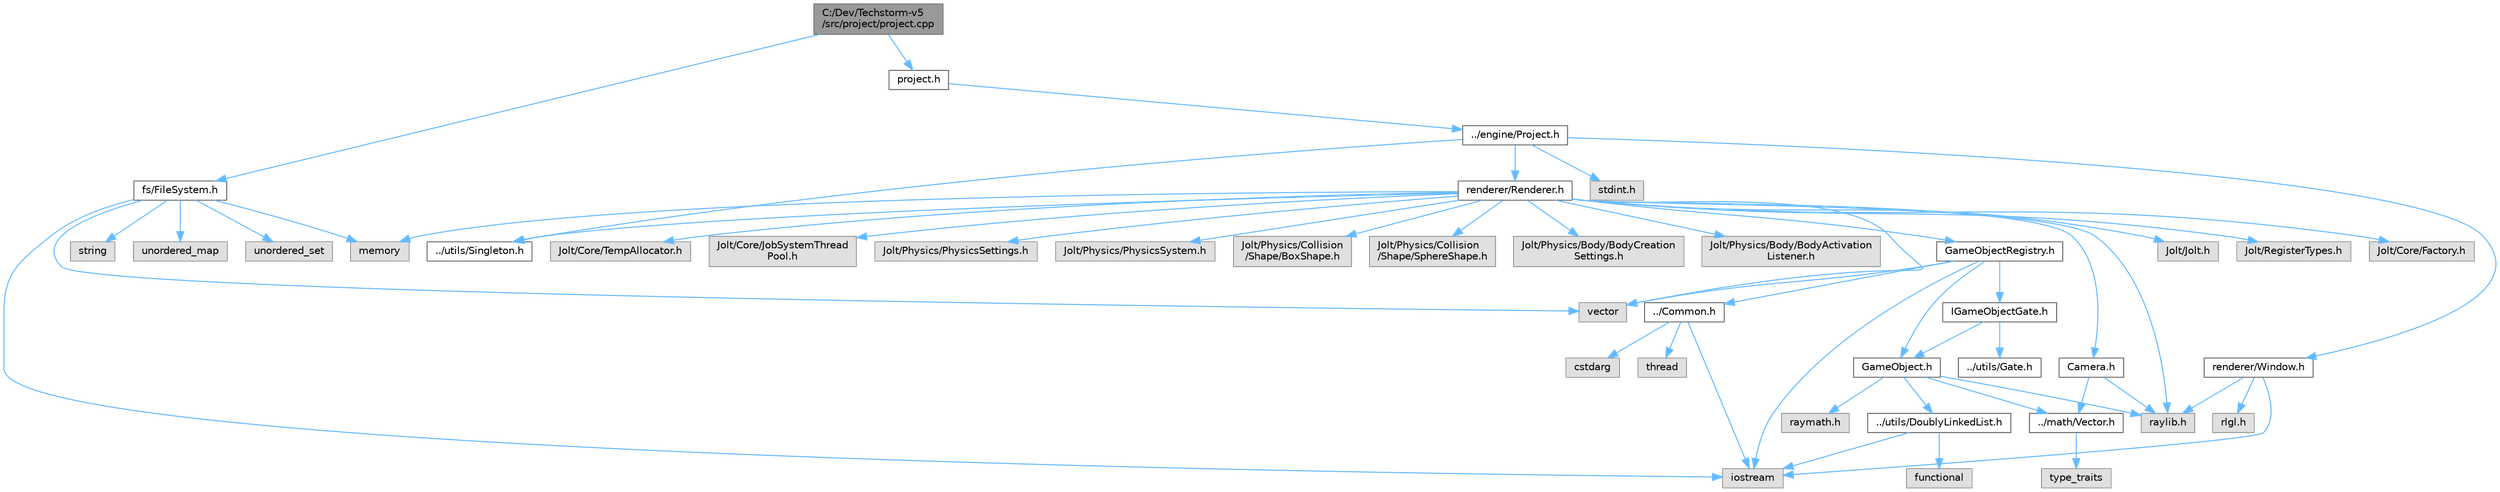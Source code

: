 digraph "C:/Dev/Techstorm-v5/src/project/project.cpp"
{
 // LATEX_PDF_SIZE
  bgcolor="transparent";
  edge [fontname=Helvetica,fontsize=10,labelfontname=Helvetica,labelfontsize=10];
  node [fontname=Helvetica,fontsize=10,shape=box,height=0.2,width=0.4];
  Node1 [id="Node000001",label="C:/Dev/Techstorm-v5\l/src/project/project.cpp",height=0.2,width=0.4,color="gray40", fillcolor="grey60", style="filled", fontcolor="black",tooltip=" "];
  Node1 -> Node2 [id="edge53_Node000001_Node000002",color="steelblue1",style="solid",tooltip=" "];
  Node2 [id="Node000002",label="project.h",height=0.2,width=0.4,color="grey40", fillcolor="white", style="filled",URL="$d1/def/project_2_project_8h.html",tooltip=" "];
  Node2 -> Node3 [id="edge54_Node000002_Node000003",color="steelblue1",style="solid",tooltip=" "];
  Node3 [id="Node000003",label="../engine/Project.h",height=0.2,width=0.4,color="grey40", fillcolor="white", style="filled",URL="$d8/d7d/engine_2_project_8h.html",tooltip=" "];
  Node3 -> Node4 [id="edge55_Node000003_Node000004",color="steelblue1",style="solid",tooltip=" "];
  Node4 [id="Node000004",label="renderer/Renderer.h",height=0.2,width=0.4,color="grey40", fillcolor="white", style="filled",URL="$d3/da0/_renderer_8h.html",tooltip=" "];
  Node4 -> Node5 [id="edge56_Node000004_Node000005",color="steelblue1",style="solid",tooltip=" "];
  Node5 [id="Node000005",label="vector",height=0.2,width=0.4,color="grey60", fillcolor="#E0E0E0", style="filled",tooltip=" "];
  Node4 -> Node6 [id="edge57_Node000004_Node000006",color="steelblue1",style="solid",tooltip=" "];
  Node6 [id="Node000006",label="memory",height=0.2,width=0.4,color="grey60", fillcolor="#E0E0E0", style="filled",tooltip=" "];
  Node4 -> Node7 [id="edge58_Node000004_Node000007",color="steelblue1",style="solid",tooltip=" "];
  Node7 [id="Node000007",label="../utils/Singleton.h",height=0.2,width=0.4,color="grey40", fillcolor="white", style="filled",URL="$de/dec/_singleton_8h.html",tooltip=" "];
  Node4 -> Node8 [id="edge59_Node000004_Node000008",color="steelblue1",style="solid",tooltip=" "];
  Node8 [id="Node000008",label="GameObjectRegistry.h",height=0.2,width=0.4,color="grey40", fillcolor="white", style="filled",URL="$d9/dfc/_game_object_registry_8h.html",tooltip=" "];
  Node8 -> Node9 [id="edge60_Node000008_Node000009",color="steelblue1",style="solid",tooltip=" "];
  Node9 [id="Node000009",label="iostream",height=0.2,width=0.4,color="grey60", fillcolor="#E0E0E0", style="filled",tooltip=" "];
  Node8 -> Node5 [id="edge61_Node000008_Node000005",color="steelblue1",style="solid",tooltip=" "];
  Node8 -> Node10 [id="edge62_Node000008_Node000010",color="steelblue1",style="solid",tooltip=" "];
  Node10 [id="Node000010",label="GameObject.h",height=0.2,width=0.4,color="grey40", fillcolor="white", style="filled",URL="$df/d91/_game_object_8h.html",tooltip=" "];
  Node10 -> Node11 [id="edge63_Node000010_Node000011",color="steelblue1",style="solid",tooltip=" "];
  Node11 [id="Node000011",label="../math/Vector.h",height=0.2,width=0.4,color="grey40", fillcolor="white", style="filled",URL="$d4/d7f/_vector_8h.html",tooltip=" "];
  Node11 -> Node12 [id="edge64_Node000011_Node000012",color="steelblue1",style="solid",tooltip=" "];
  Node12 [id="Node000012",label="type_traits",height=0.2,width=0.4,color="grey60", fillcolor="#E0E0E0", style="filled",tooltip=" "];
  Node10 -> Node13 [id="edge65_Node000010_Node000013",color="steelblue1",style="solid",tooltip=" "];
  Node13 [id="Node000013",label="raylib.h",height=0.2,width=0.4,color="grey60", fillcolor="#E0E0E0", style="filled",tooltip=" "];
  Node10 -> Node14 [id="edge66_Node000010_Node000014",color="steelblue1",style="solid",tooltip=" "];
  Node14 [id="Node000014",label="raymath.h",height=0.2,width=0.4,color="grey60", fillcolor="#E0E0E0", style="filled",tooltip=" "];
  Node10 -> Node15 [id="edge67_Node000010_Node000015",color="steelblue1",style="solid",tooltip=" "];
  Node15 [id="Node000015",label="../utils/DoublyLinkedList.h",height=0.2,width=0.4,color="grey40", fillcolor="white", style="filled",URL="$d9/dbe/_doubly_linked_list_8h.html",tooltip=" "];
  Node15 -> Node9 [id="edge68_Node000015_Node000009",color="steelblue1",style="solid",tooltip=" "];
  Node15 -> Node16 [id="edge69_Node000015_Node000016",color="steelblue1",style="solid",tooltip=" "];
  Node16 [id="Node000016",label="functional",height=0.2,width=0.4,color="grey60", fillcolor="#E0E0E0", style="filled",tooltip=" "];
  Node8 -> Node17 [id="edge70_Node000008_Node000017",color="steelblue1",style="solid",tooltip=" "];
  Node17 [id="Node000017",label="../Common.h",height=0.2,width=0.4,color="grey40", fillcolor="white", style="filled",URL="$db/d1f/_common_8h.html",tooltip=" "];
  Node17 -> Node9 [id="edge71_Node000017_Node000009",color="steelblue1",style="solid",tooltip=" "];
  Node17 -> Node18 [id="edge72_Node000017_Node000018",color="steelblue1",style="solid",tooltip=" "];
  Node18 [id="Node000018",label="cstdarg",height=0.2,width=0.4,color="grey60", fillcolor="#E0E0E0", style="filled",tooltip=" "];
  Node17 -> Node19 [id="edge73_Node000017_Node000019",color="steelblue1",style="solid",tooltip=" "];
  Node19 [id="Node000019",label="thread",height=0.2,width=0.4,color="grey60", fillcolor="#E0E0E0", style="filled",tooltip=" "];
  Node8 -> Node20 [id="edge74_Node000008_Node000020",color="steelblue1",style="solid",tooltip=" "];
  Node20 [id="Node000020",label="IGameObjectGate.h",height=0.2,width=0.4,color="grey40", fillcolor="white", style="filled",URL="$db/d88/_i_game_object_gate_8h.html",tooltip=" "];
  Node20 -> Node21 [id="edge75_Node000020_Node000021",color="steelblue1",style="solid",tooltip=" "];
  Node21 [id="Node000021",label="../utils/Gate.h",height=0.2,width=0.4,color="grey40", fillcolor="white", style="filled",URL="$dc/d7f/_gate_8h.html",tooltip=" "];
  Node20 -> Node10 [id="edge76_Node000020_Node000010",color="steelblue1",style="solid",tooltip=" "];
  Node4 -> Node22 [id="edge77_Node000004_Node000022",color="steelblue1",style="solid",tooltip=" "];
  Node22 [id="Node000022",label="Camera.h",height=0.2,width=0.4,color="grey40", fillcolor="white", style="filled",URL="$d5/d91/_camera_8h.html",tooltip=" "];
  Node22 -> Node11 [id="edge78_Node000022_Node000011",color="steelblue1",style="solid",tooltip=" "];
  Node22 -> Node13 [id="edge79_Node000022_Node000013",color="steelblue1",style="solid",tooltip=" "];
  Node4 -> Node23 [id="edge80_Node000004_Node000023",color="steelblue1",style="solid",tooltip=" "];
  Node23 [id="Node000023",label="Jolt/Jolt.h",height=0.2,width=0.4,color="grey60", fillcolor="#E0E0E0", style="filled",tooltip=" "];
  Node4 -> Node24 [id="edge81_Node000004_Node000024",color="steelblue1",style="solid",tooltip=" "];
  Node24 [id="Node000024",label="Jolt/RegisterTypes.h",height=0.2,width=0.4,color="grey60", fillcolor="#E0E0E0", style="filled",tooltip=" "];
  Node4 -> Node25 [id="edge82_Node000004_Node000025",color="steelblue1",style="solid",tooltip=" "];
  Node25 [id="Node000025",label="Jolt/Core/Factory.h",height=0.2,width=0.4,color="grey60", fillcolor="#E0E0E0", style="filled",tooltip=" "];
  Node4 -> Node26 [id="edge83_Node000004_Node000026",color="steelblue1",style="solid",tooltip=" "];
  Node26 [id="Node000026",label="Jolt/Core/TempAllocator.h",height=0.2,width=0.4,color="grey60", fillcolor="#E0E0E0", style="filled",tooltip=" "];
  Node4 -> Node27 [id="edge84_Node000004_Node000027",color="steelblue1",style="solid",tooltip=" "];
  Node27 [id="Node000027",label="Jolt/Core/JobSystemThread\lPool.h",height=0.2,width=0.4,color="grey60", fillcolor="#E0E0E0", style="filled",tooltip=" "];
  Node4 -> Node28 [id="edge85_Node000004_Node000028",color="steelblue1",style="solid",tooltip=" "];
  Node28 [id="Node000028",label="Jolt/Physics/PhysicsSettings.h",height=0.2,width=0.4,color="grey60", fillcolor="#E0E0E0", style="filled",tooltip=" "];
  Node4 -> Node29 [id="edge86_Node000004_Node000029",color="steelblue1",style="solid",tooltip=" "];
  Node29 [id="Node000029",label="Jolt/Physics/PhysicsSystem.h",height=0.2,width=0.4,color="grey60", fillcolor="#E0E0E0", style="filled",tooltip=" "];
  Node4 -> Node30 [id="edge87_Node000004_Node000030",color="steelblue1",style="solid",tooltip=" "];
  Node30 [id="Node000030",label="Jolt/Physics/Collision\l/Shape/BoxShape.h",height=0.2,width=0.4,color="grey60", fillcolor="#E0E0E0", style="filled",tooltip=" "];
  Node4 -> Node31 [id="edge88_Node000004_Node000031",color="steelblue1",style="solid",tooltip=" "];
  Node31 [id="Node000031",label="Jolt/Physics/Collision\l/Shape/SphereShape.h",height=0.2,width=0.4,color="grey60", fillcolor="#E0E0E0", style="filled",tooltip=" "];
  Node4 -> Node32 [id="edge89_Node000004_Node000032",color="steelblue1",style="solid",tooltip=" "];
  Node32 [id="Node000032",label="Jolt/Physics/Body/BodyCreation\lSettings.h",height=0.2,width=0.4,color="grey60", fillcolor="#E0E0E0", style="filled",tooltip=" "];
  Node4 -> Node33 [id="edge90_Node000004_Node000033",color="steelblue1",style="solid",tooltip=" "];
  Node33 [id="Node000033",label="Jolt/Physics/Body/BodyActivation\lListener.h",height=0.2,width=0.4,color="grey60", fillcolor="#E0E0E0", style="filled",tooltip=" "];
  Node4 -> Node13 [id="edge91_Node000004_Node000013",color="steelblue1",style="solid",tooltip=" "];
  Node3 -> Node34 [id="edge92_Node000003_Node000034",color="steelblue1",style="solid",tooltip=" "];
  Node34 [id="Node000034",label="renderer/Window.h",height=0.2,width=0.4,color="grey40", fillcolor="white", style="filled",URL="$de/d42/_window_8h.html",tooltip=" "];
  Node34 -> Node9 [id="edge93_Node000034_Node000009",color="steelblue1",style="solid",tooltip=" "];
  Node34 -> Node13 [id="edge94_Node000034_Node000013",color="steelblue1",style="solid",tooltip=" "];
  Node34 -> Node35 [id="edge95_Node000034_Node000035",color="steelblue1",style="solid",tooltip=" "];
  Node35 [id="Node000035",label="rlgl.h",height=0.2,width=0.4,color="grey60", fillcolor="#E0E0E0", style="filled",tooltip=" "];
  Node3 -> Node7 [id="edge96_Node000003_Node000007",color="steelblue1",style="solid",tooltip=" "];
  Node3 -> Node36 [id="edge97_Node000003_Node000036",color="steelblue1",style="solid",tooltip=" "];
  Node36 [id="Node000036",label="stdint.h",height=0.2,width=0.4,color="grey60", fillcolor="#E0E0E0", style="filled",tooltip=" "];
  Node1 -> Node37 [id="edge98_Node000001_Node000037",color="steelblue1",style="solid",tooltip=" "];
  Node37 [id="Node000037",label="fs/FileSystem.h",height=0.2,width=0.4,color="grey40", fillcolor="white", style="filled",URL="$d2/d58/_file_system_8h.html",tooltip=" "];
  Node37 -> Node9 [id="edge99_Node000037_Node000009",color="steelblue1",style="solid",tooltip=" "];
  Node37 -> Node38 [id="edge100_Node000037_Node000038",color="steelblue1",style="solid",tooltip=" "];
  Node38 [id="Node000038",label="string",height=0.2,width=0.4,color="grey60", fillcolor="#E0E0E0", style="filled",tooltip=" "];
  Node37 -> Node5 [id="edge101_Node000037_Node000005",color="steelblue1",style="solid",tooltip=" "];
  Node37 -> Node6 [id="edge102_Node000037_Node000006",color="steelblue1",style="solid",tooltip=" "];
  Node37 -> Node39 [id="edge103_Node000037_Node000039",color="steelblue1",style="solid",tooltip=" "];
  Node39 [id="Node000039",label="unordered_map",height=0.2,width=0.4,color="grey60", fillcolor="#E0E0E0", style="filled",tooltip=" "];
  Node37 -> Node40 [id="edge104_Node000037_Node000040",color="steelblue1",style="solid",tooltip=" "];
  Node40 [id="Node000040",label="unordered_set",height=0.2,width=0.4,color="grey60", fillcolor="#E0E0E0", style="filled",tooltip=" "];
}
